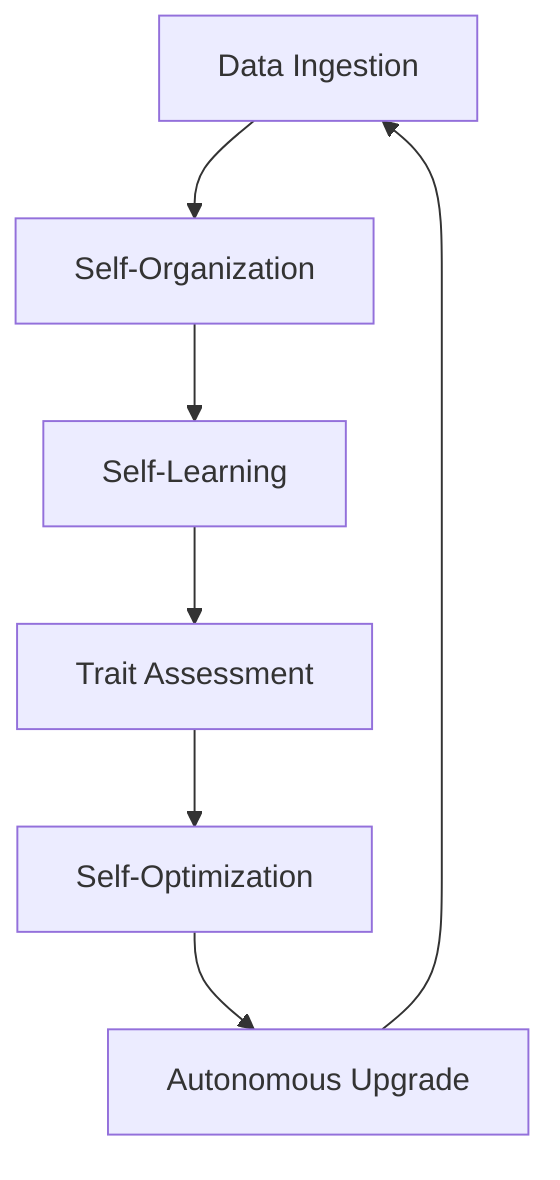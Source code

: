 graph TD
    A[Data Ingestion] --> B[Self-Organization]
    B --> C[Self-Learning]
    C --> D[Trait Assessment]
    D --> E[Self-Optimization]
    E --> F[Autonomous Upgrade]
    F --> A